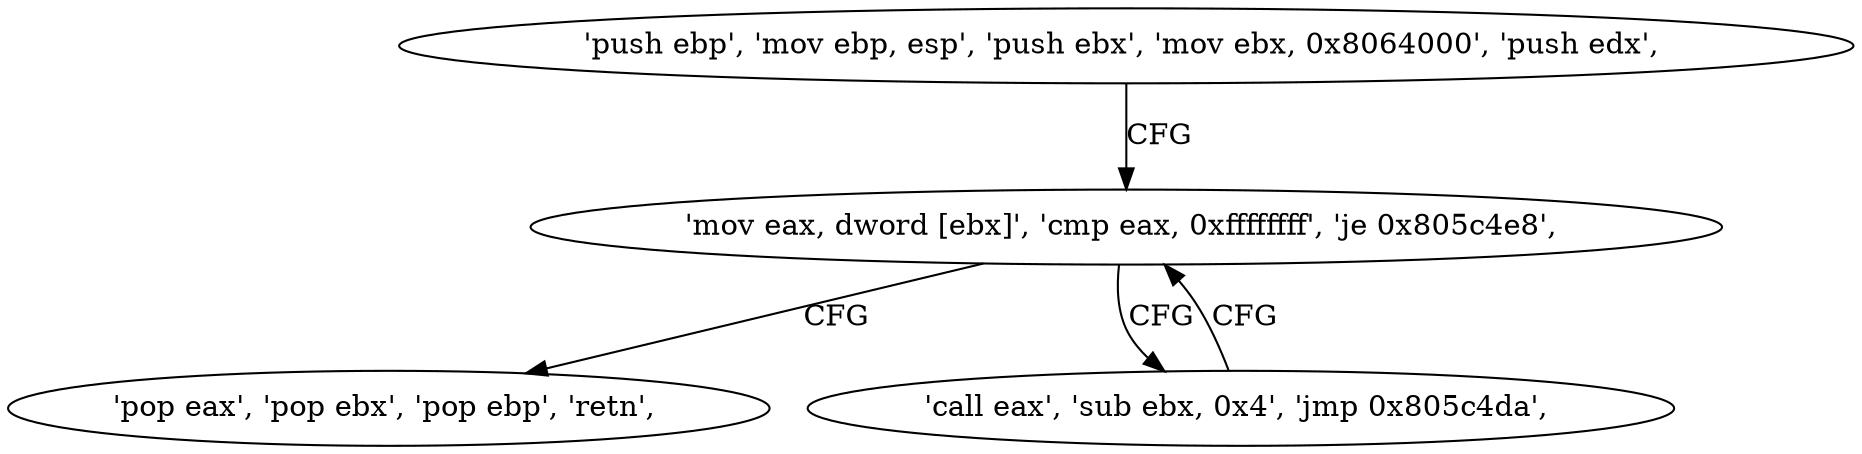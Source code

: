 digraph "func" {
"134595792" [label = "'push ebp', 'mov ebp, esp', 'push ebx', 'mov ebx, 0x8064000', 'push edx', " ]
"134595802" [label = "'mov eax, dword [ebx]', 'cmp eax, 0xffffffff', 'je 0x805c4e8', " ]
"134595816" [label = "'pop eax', 'pop ebx', 'pop ebp', 'retn', " ]
"134595809" [label = "'call eax', 'sub ebx, 0x4', 'jmp 0x805c4da', " ]
"134595792" -> "134595802" [ label = "CFG" ]
"134595802" -> "134595816" [ label = "CFG" ]
"134595802" -> "134595809" [ label = "CFG" ]
"134595809" -> "134595802" [ label = "CFG" ]
}
